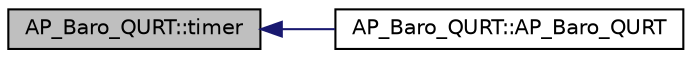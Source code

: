 digraph "AP_Baro_QURT::timer"
{
 // INTERACTIVE_SVG=YES
  edge [fontname="Helvetica",fontsize="10",labelfontname="Helvetica",labelfontsize="10"];
  node [fontname="Helvetica",fontsize="10",shape=record];
  rankdir="LR";
  Node1 [label="AP_Baro_QURT::timer",height=0.2,width=0.4,color="black", fillcolor="grey75", style="filled", fontcolor="black"];
  Node1 -> Node2 [dir="back",color="midnightblue",fontsize="10",style="solid",fontname="Helvetica"];
  Node2 [label="AP_Baro_QURT::AP_Baro_QURT",height=0.2,width=0.4,color="black", fillcolor="white", style="filled",URL="$classAP__Baro__QURT.html#a41c288a78cd484540a4062f2d850239c"];
}
